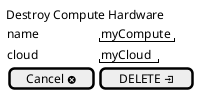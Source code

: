@startuml

salt
{
  Destroy Compute Hardware
  {
      name | "myCompute"
      cloud | "myCloud"
      [ Cancel <&circle-x>] | [ DELETE <&account-login> ]
  }
}

@enduml
